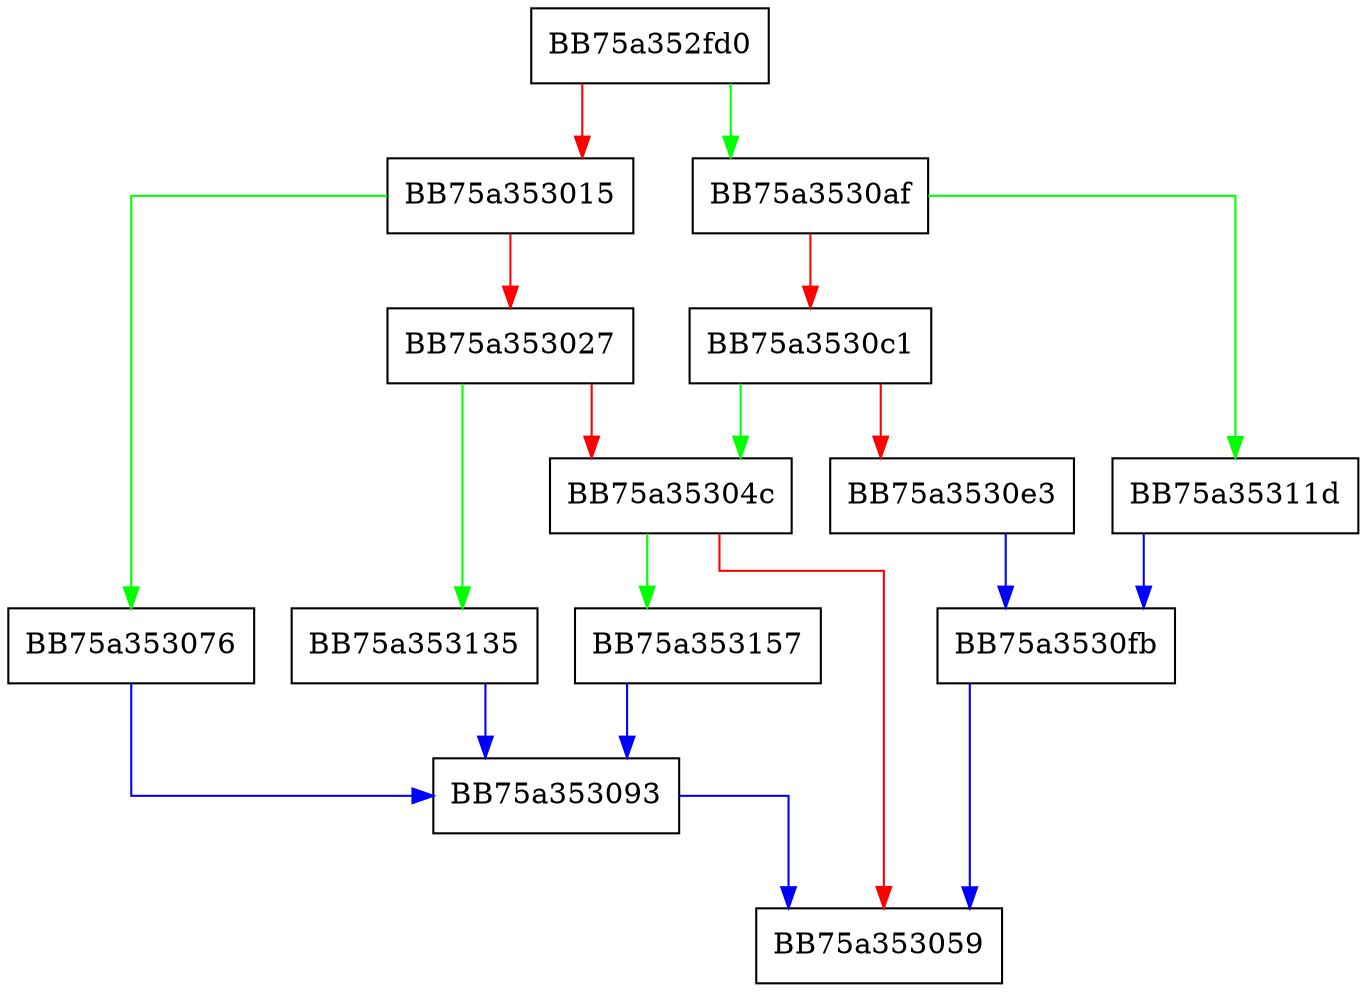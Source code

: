 digraph _get_num_nodes_in_tree {
  node [shape="box"];
  graph [splines=ortho];
  BB75a352fd0 -> BB75a3530af [color="green"];
  BB75a352fd0 -> BB75a353015 [color="red"];
  BB75a353015 -> BB75a353076 [color="green"];
  BB75a353015 -> BB75a353027 [color="red"];
  BB75a353027 -> BB75a353135 [color="green"];
  BB75a353027 -> BB75a35304c [color="red"];
  BB75a35304c -> BB75a353157 [color="green"];
  BB75a35304c -> BB75a353059 [color="red"];
  BB75a353076 -> BB75a353093 [color="blue"];
  BB75a353093 -> BB75a353059 [color="blue"];
  BB75a3530af -> BB75a35311d [color="green"];
  BB75a3530af -> BB75a3530c1 [color="red"];
  BB75a3530c1 -> BB75a35304c [color="green"];
  BB75a3530c1 -> BB75a3530e3 [color="red"];
  BB75a3530e3 -> BB75a3530fb [color="blue"];
  BB75a3530fb -> BB75a353059 [color="blue"];
  BB75a35311d -> BB75a3530fb [color="blue"];
  BB75a353135 -> BB75a353093 [color="blue"];
  BB75a353157 -> BB75a353093 [color="blue"];
}